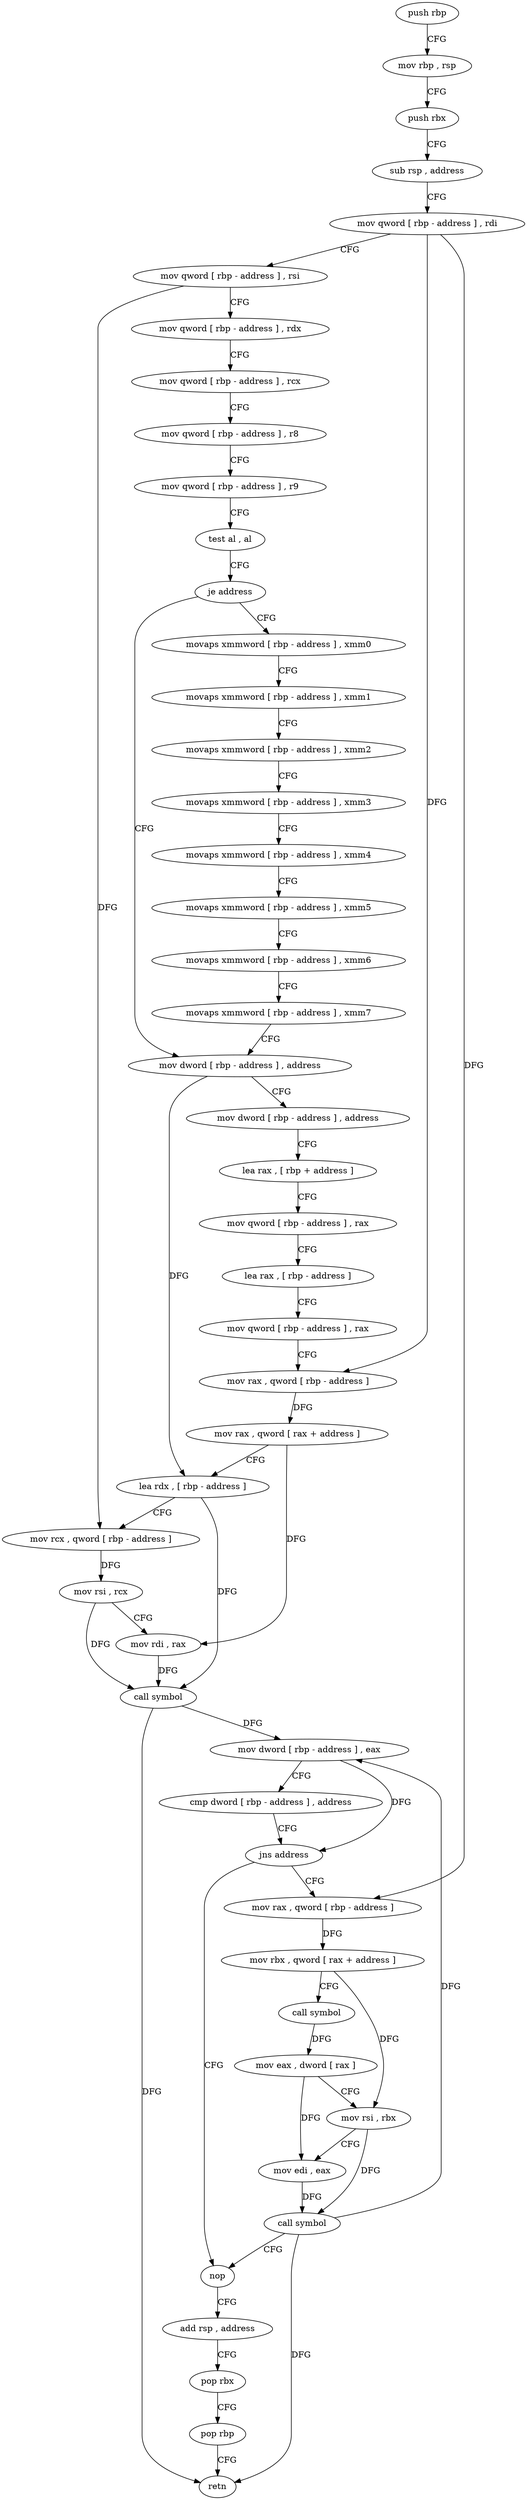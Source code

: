 digraph "func" {
"4249696" [label = "push rbp" ]
"4249697" [label = "mov rbp , rsp" ]
"4249700" [label = "push rbx" ]
"4249701" [label = "sub rsp , address" ]
"4249708" [label = "mov qword [ rbp - address ] , rdi" ]
"4249715" [label = "mov qword [ rbp - address ] , rsi" ]
"4249722" [label = "mov qword [ rbp - address ] , rdx" ]
"4249729" [label = "mov qword [ rbp - address ] , rcx" ]
"4249736" [label = "mov qword [ rbp - address ] , r8" ]
"4249743" [label = "mov qword [ rbp - address ] , r9" ]
"4249750" [label = "test al , al" ]
"4249752" [label = "je address" ]
"4249789" [label = "mov dword [ rbp - address ] , address" ]
"4249754" [label = "movaps xmmword [ rbp - address ] , xmm0" ]
"4249799" [label = "mov dword [ rbp - address ] , address" ]
"4249809" [label = "lea rax , [ rbp + address ]" ]
"4249813" [label = "mov qword [ rbp - address ] , rax" ]
"4249820" [label = "lea rax , [ rbp - address ]" ]
"4249827" [label = "mov qword [ rbp - address ] , rax" ]
"4249834" [label = "mov rax , qword [ rbp - address ]" ]
"4249841" [label = "mov rax , qword [ rax + address ]" ]
"4249845" [label = "lea rdx , [ rbp - address ]" ]
"4249852" [label = "mov rcx , qword [ rbp - address ]" ]
"4249859" [label = "mov rsi , rcx" ]
"4249862" [label = "mov rdi , rax" ]
"4249865" [label = "call symbol" ]
"4249870" [label = "mov dword [ rbp - address ] , eax" ]
"4249876" [label = "cmp dword [ rbp - address ] , address" ]
"4249883" [label = "jns address" ]
"4249913" [label = "nop" ]
"4249885" [label = "mov rax , qword [ rbp - address ]" ]
"4249761" [label = "movaps xmmword [ rbp - address ] , xmm1" ]
"4249765" [label = "movaps xmmword [ rbp - address ] , xmm2" ]
"4249769" [label = "movaps xmmword [ rbp - address ] , xmm3" ]
"4249773" [label = "movaps xmmword [ rbp - address ] , xmm4" ]
"4249777" [label = "movaps xmmword [ rbp - address ] , xmm5" ]
"4249781" [label = "movaps xmmword [ rbp - address ] , xmm6" ]
"4249785" [label = "movaps xmmword [ rbp - address ] , xmm7" ]
"4249914" [label = "add rsp , address" ]
"4249921" [label = "pop rbx" ]
"4249922" [label = "pop rbp" ]
"4249923" [label = "retn" ]
"4249892" [label = "mov rbx , qword [ rax + address ]" ]
"4249896" [label = "call symbol" ]
"4249901" [label = "mov eax , dword [ rax ]" ]
"4249903" [label = "mov rsi , rbx" ]
"4249906" [label = "mov edi , eax" ]
"4249908" [label = "call symbol" ]
"4249696" -> "4249697" [ label = "CFG" ]
"4249697" -> "4249700" [ label = "CFG" ]
"4249700" -> "4249701" [ label = "CFG" ]
"4249701" -> "4249708" [ label = "CFG" ]
"4249708" -> "4249715" [ label = "CFG" ]
"4249708" -> "4249834" [ label = "DFG" ]
"4249708" -> "4249885" [ label = "DFG" ]
"4249715" -> "4249722" [ label = "CFG" ]
"4249715" -> "4249852" [ label = "DFG" ]
"4249722" -> "4249729" [ label = "CFG" ]
"4249729" -> "4249736" [ label = "CFG" ]
"4249736" -> "4249743" [ label = "CFG" ]
"4249743" -> "4249750" [ label = "CFG" ]
"4249750" -> "4249752" [ label = "CFG" ]
"4249752" -> "4249789" [ label = "CFG" ]
"4249752" -> "4249754" [ label = "CFG" ]
"4249789" -> "4249799" [ label = "CFG" ]
"4249789" -> "4249845" [ label = "DFG" ]
"4249754" -> "4249761" [ label = "CFG" ]
"4249799" -> "4249809" [ label = "CFG" ]
"4249809" -> "4249813" [ label = "CFG" ]
"4249813" -> "4249820" [ label = "CFG" ]
"4249820" -> "4249827" [ label = "CFG" ]
"4249827" -> "4249834" [ label = "CFG" ]
"4249834" -> "4249841" [ label = "DFG" ]
"4249841" -> "4249845" [ label = "CFG" ]
"4249841" -> "4249862" [ label = "DFG" ]
"4249845" -> "4249852" [ label = "CFG" ]
"4249845" -> "4249865" [ label = "DFG" ]
"4249852" -> "4249859" [ label = "DFG" ]
"4249859" -> "4249862" [ label = "CFG" ]
"4249859" -> "4249865" [ label = "DFG" ]
"4249862" -> "4249865" [ label = "DFG" ]
"4249865" -> "4249870" [ label = "DFG" ]
"4249865" -> "4249923" [ label = "DFG" ]
"4249870" -> "4249876" [ label = "CFG" ]
"4249870" -> "4249883" [ label = "DFG" ]
"4249876" -> "4249883" [ label = "CFG" ]
"4249883" -> "4249913" [ label = "CFG" ]
"4249883" -> "4249885" [ label = "CFG" ]
"4249913" -> "4249914" [ label = "CFG" ]
"4249885" -> "4249892" [ label = "DFG" ]
"4249761" -> "4249765" [ label = "CFG" ]
"4249765" -> "4249769" [ label = "CFG" ]
"4249769" -> "4249773" [ label = "CFG" ]
"4249773" -> "4249777" [ label = "CFG" ]
"4249777" -> "4249781" [ label = "CFG" ]
"4249781" -> "4249785" [ label = "CFG" ]
"4249785" -> "4249789" [ label = "CFG" ]
"4249914" -> "4249921" [ label = "CFG" ]
"4249921" -> "4249922" [ label = "CFG" ]
"4249922" -> "4249923" [ label = "CFG" ]
"4249892" -> "4249896" [ label = "CFG" ]
"4249892" -> "4249903" [ label = "DFG" ]
"4249896" -> "4249901" [ label = "DFG" ]
"4249901" -> "4249903" [ label = "CFG" ]
"4249901" -> "4249906" [ label = "DFG" ]
"4249903" -> "4249906" [ label = "CFG" ]
"4249903" -> "4249908" [ label = "DFG" ]
"4249906" -> "4249908" [ label = "DFG" ]
"4249908" -> "4249913" [ label = "CFG" ]
"4249908" -> "4249870" [ label = "DFG" ]
"4249908" -> "4249923" [ label = "DFG" ]
}
